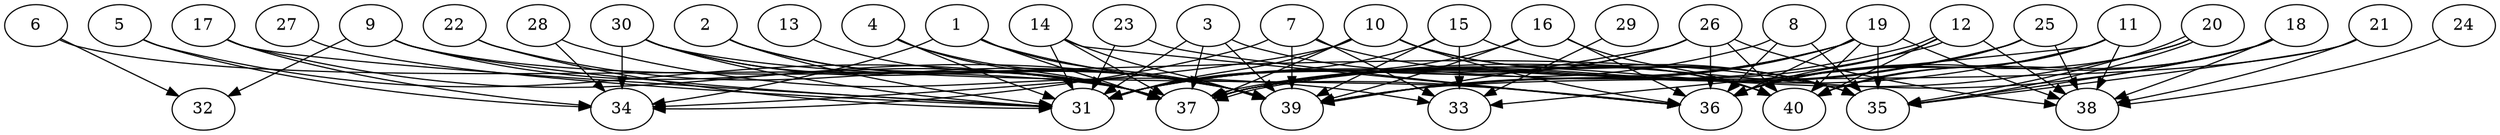 // DAG automatically generated by daggen at Thu Oct  3 14:06:48 2019
// ./daggen --dot -n 40 --ccr 0.5 --fat 0.9 --regular 0.5 --density 0.9 --mindata 5242880 --maxdata 52428800 
digraph G {
  1 [size="49250304", alpha="0.15", expect_size="24625152"] 
  1 -> 34 [size ="24625152"]
  1 -> 36 [size ="24625152"]
  1 -> 37 [size ="24625152"]
  1 -> 39 [size ="24625152"]
  2 [size="81088512", alpha="0.17", expect_size="40544256"] 
  2 -> 31 [size ="40544256"]
  2 -> 37 [size ="40544256"]
  2 -> 39 [size ="40544256"]
  3 [size="25892864", alpha="0.01", expect_size="12946432"] 
  3 -> 31 [size ="12946432"]
  3 -> 37 [size ="12946432"]
  3 -> 39 [size ="12946432"]
  3 -> 40 [size ="12946432"]
  4 [size="47710208", alpha="0.16", expect_size="23855104"] 
  4 -> 31 [size ="23855104"]
  4 -> 37 [size ="23855104"]
  4 -> 39 [size ="23855104"]
  5 [size="30494720", alpha="0.20", expect_size="15247360"] 
  5 -> 34 [size ="15247360"]
  5 -> 37 [size ="15247360"]
  6 [size="93173760", alpha="0.18", expect_size="46586880"] 
  6 -> 32 [size ="46586880"]
  6 -> 37 [size ="46586880"]
  7 [size="94691328", alpha="0.15", expect_size="47345664"] 
  7 -> 33 [size ="47345664"]
  7 -> 34 [size ="47345664"]
  7 -> 35 [size ="47345664"]
  7 -> 39 [size ="47345664"]
  8 [size="23474176", alpha="0.08", expect_size="11737088"] 
  8 -> 31 [size ="11737088"]
  8 -> 35 [size ="11737088"]
  8 -> 36 [size ="11737088"]
  9 [size="45056000", alpha="0.12", expect_size="22528000"] 
  9 -> 31 [size ="22528000"]
  9 -> 32 [size ="22528000"]
  9 -> 35 [size ="22528000"]
  9 -> 37 [size ="22528000"]
  10 [size="57546752", alpha="0.05", expect_size="28773376"] 
  10 -> 31 [size ="28773376"]
  10 -> 34 [size ="28773376"]
  10 -> 35 [size ="28773376"]
  10 -> 36 [size ="28773376"]
  10 -> 37 [size ="28773376"]
  10 -> 40 [size ="28773376"]
  11 [size="46389248", alpha="0.10", expect_size="23194624"] 
  11 -> 33 [size ="23194624"]
  11 -> 36 [size ="23194624"]
  11 -> 37 [size ="23194624"]
  11 -> 38 [size ="23194624"]
  11 -> 40 [size ="23194624"]
  12 [size="21209088", alpha="0.02", expect_size="10604544"] 
  12 -> 36 [size ="10604544"]
  12 -> 37 [size ="10604544"]
  12 -> 37 [size ="10604544"]
  12 -> 38 [size ="10604544"]
  12 -> 40 [size ="10604544"]
  13 [size="100896768", alpha="0.12", expect_size="50448384"] 
  13 -> 37 [size ="50448384"]
  14 [size="11479040", alpha="0.07", expect_size="5739520"] 
  14 -> 31 [size ="5739520"]
  14 -> 36 [size ="5739520"]
  14 -> 37 [size ="5739520"]
  14 -> 39 [size ="5739520"]
  15 [size="86026240", alpha="0.01", expect_size="43013120"] 
  15 -> 31 [size ="43013120"]
  15 -> 33 [size ="43013120"]
  15 -> 35 [size ="43013120"]
  15 -> 39 [size ="43013120"]
  16 [size="84232192", alpha="0.02", expect_size="42116096"] 
  16 -> 31 [size ="42116096"]
  16 -> 36 [size ="42116096"]
  16 -> 39 [size ="42116096"]
  16 -> 40 [size ="42116096"]
  17 [size="76892160", alpha="0.02", expect_size="38446080"] 
  17 -> 31 [size ="38446080"]
  17 -> 34 [size ="38446080"]
  17 -> 39 [size ="38446080"]
  18 [size="51075072", alpha="0.10", expect_size="25537536"] 
  18 -> 35 [size ="25537536"]
  18 -> 36 [size ="25537536"]
  18 -> 37 [size ="25537536"]
  18 -> 38 [size ="25537536"]
  18 -> 40 [size ="25537536"]
  19 [size="86552576", alpha="0.16", expect_size="43276288"] 
  19 -> 31 [size ="43276288"]
  19 -> 35 [size ="43276288"]
  19 -> 36 [size ="43276288"]
  19 -> 37 [size ="43276288"]
  19 -> 38 [size ="43276288"]
  19 -> 39 [size ="43276288"]
  19 -> 40 [size ="43276288"]
  20 [size="49733632", alpha="0.15", expect_size="24866816"] 
  20 -> 35 [size ="24866816"]
  20 -> 35 [size ="24866816"]
  20 -> 36 [size ="24866816"]
  20 -> 39 [size ="24866816"]
  21 [size="72480768", alpha="0.03", expect_size="36240384"] 
  21 -> 35 [size ="36240384"]
  21 -> 38 [size ="36240384"]
  21 -> 39 [size ="36240384"]
  22 [size="25587712", alpha="0.07", expect_size="12793856"] 
  22 -> 31 [size ="12793856"]
  22 -> 39 [size ="12793856"]
  23 [size="37265408", alpha="0.13", expect_size="18632704"] 
  23 -> 31 [size ="18632704"]
  23 -> 36 [size ="18632704"]
  24 [size="92672000", alpha="0.07", expect_size="46336000"] 
  24 -> 38 [size ="46336000"]
  25 [size="31375360", alpha="0.05", expect_size="15687680"] 
  25 -> 36 [size ="15687680"]
  25 -> 37 [size ="15687680"]
  25 -> 38 [size ="15687680"]
  25 -> 39 [size ="15687680"]
  26 [size="35637248", alpha="0.01", expect_size="17818624"] 
  26 -> 31 [size ="17818624"]
  26 -> 36 [size ="17818624"]
  26 -> 37 [size ="17818624"]
  26 -> 38 [size ="17818624"]
  26 -> 39 [size ="17818624"]
  26 -> 40 [size ="17818624"]
  27 [size="45465600", alpha="0.15", expect_size="22732800"] 
  27 -> 31 [size ="22732800"]
  28 [size="53258240", alpha="0.12", expect_size="26629120"] 
  28 -> 33 [size ="26629120"]
  28 -> 34 [size ="26629120"]
  29 [size="100337664", alpha="0.16", expect_size="50168832"] 
  29 -> 33 [size ="50168832"]
  30 [size="79493120", alpha="0.09", expect_size="39746560"] 
  30 -> 31 [size ="39746560"]
  30 -> 34 [size ="39746560"]
  30 -> 36 [size ="39746560"]
  30 -> 37 [size ="39746560"]
  30 -> 39 [size ="39746560"]
  31 [size="57933824", alpha="0.11", expect_size="28966912"] 
  32 [size="74424320", alpha="0.15", expect_size="37212160"] 
  33 [size="10827776", alpha="0.17", expect_size="5413888"] 
  34 [size="71294976", alpha="0.01", expect_size="35647488"] 
  35 [size="104302592", alpha="0.20", expect_size="52151296"] 
  36 [size="35493888", alpha="0.14", expect_size="17746944"] 
  37 [size="41926656", alpha="0.03", expect_size="20963328"] 
  38 [size="19062784", alpha="0.01", expect_size="9531392"] 
  39 [size="74266624", alpha="0.14", expect_size="37133312"] 
  40 [size="53364736", alpha="0.16", expect_size="26682368"] 
}
